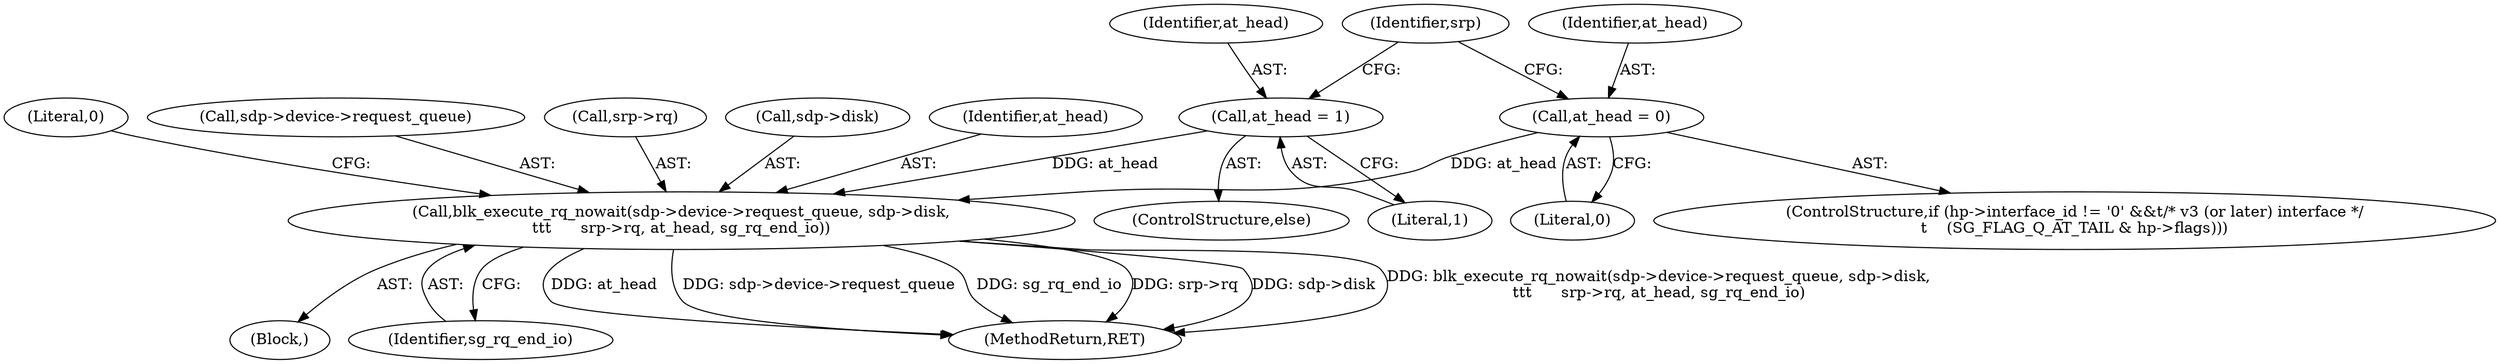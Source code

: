 digraph "0_linux_f3951a3709ff50990bf3e188c27d346792103432@pointer" {
"1000292" [label="(Call,blk_execute_rq_nowait(sdp->device->request_queue, sdp->disk,\n\t\t\t      srp->rq, at_head, sg_rq_end_io))"];
"1000273" [label="(Call,at_head = 0)"];
"1000277" [label="(Call,at_head = 1)"];
"1000307" [label="(Literal,0)"];
"1000110" [label="(Block,)"];
"1000305" [label="(Identifier,sg_rq_end_io)"];
"1000275" [label="(Literal,0)"];
"1000273" [label="(Call,at_head = 0)"];
"1000278" [label="(Identifier,at_head)"];
"1000293" [label="(Call,sdp->device->request_queue)"];
"1000283" [label="(Identifier,srp)"];
"1000301" [label="(Call,srp->rq)"];
"1000261" [label="(ControlStructure,if (hp->interface_id != '\0' &&\t/* v3 (or later) interface */\n\t    (SG_FLAG_Q_AT_TAIL & hp->flags)))"];
"1000277" [label="(Call,at_head = 1)"];
"1000298" [label="(Call,sdp->disk)"];
"1000274" [label="(Identifier,at_head)"];
"1000276" [label="(ControlStructure,else)"];
"1000308" [label="(MethodReturn,RET)"];
"1000292" [label="(Call,blk_execute_rq_nowait(sdp->device->request_queue, sdp->disk,\n\t\t\t      srp->rq, at_head, sg_rq_end_io))"];
"1000279" [label="(Literal,1)"];
"1000304" [label="(Identifier,at_head)"];
"1000292" -> "1000110"  [label="AST: "];
"1000292" -> "1000305"  [label="CFG: "];
"1000293" -> "1000292"  [label="AST: "];
"1000298" -> "1000292"  [label="AST: "];
"1000301" -> "1000292"  [label="AST: "];
"1000304" -> "1000292"  [label="AST: "];
"1000305" -> "1000292"  [label="AST: "];
"1000307" -> "1000292"  [label="CFG: "];
"1000292" -> "1000308"  [label="DDG: srp->rq"];
"1000292" -> "1000308"  [label="DDG: sdp->disk"];
"1000292" -> "1000308"  [label="DDG: blk_execute_rq_nowait(sdp->device->request_queue, sdp->disk,\n\t\t\t      srp->rq, at_head, sg_rq_end_io)"];
"1000292" -> "1000308"  [label="DDG: at_head"];
"1000292" -> "1000308"  [label="DDG: sdp->device->request_queue"];
"1000292" -> "1000308"  [label="DDG: sg_rq_end_io"];
"1000273" -> "1000292"  [label="DDG: at_head"];
"1000277" -> "1000292"  [label="DDG: at_head"];
"1000273" -> "1000261"  [label="AST: "];
"1000273" -> "1000275"  [label="CFG: "];
"1000274" -> "1000273"  [label="AST: "];
"1000275" -> "1000273"  [label="AST: "];
"1000283" -> "1000273"  [label="CFG: "];
"1000277" -> "1000276"  [label="AST: "];
"1000277" -> "1000279"  [label="CFG: "];
"1000278" -> "1000277"  [label="AST: "];
"1000279" -> "1000277"  [label="AST: "];
"1000283" -> "1000277"  [label="CFG: "];
}
